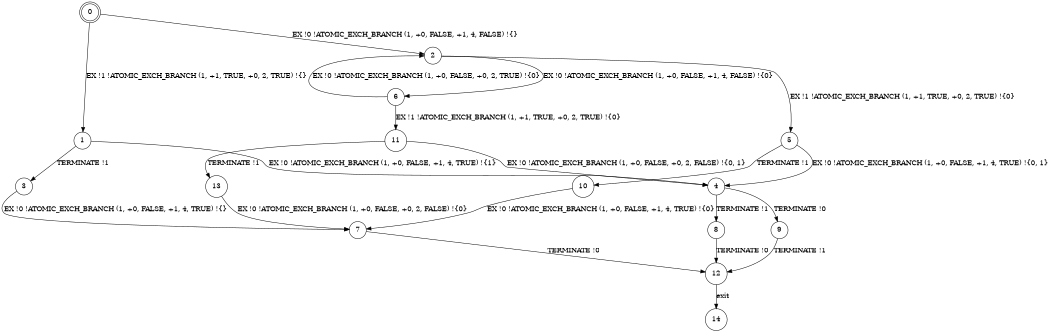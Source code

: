 digraph BCG {
size = "7, 10.5";
center = TRUE;
node [shape = circle];
0 [peripheries = 2];
0 -> 1 [label = "EX !1 !ATOMIC_EXCH_BRANCH (1, +1, TRUE, +0, 2, TRUE) !{}"];
0 -> 2 [label = "EX !0 !ATOMIC_EXCH_BRANCH (1, +0, FALSE, +1, 4, FALSE) !{}"];
1 -> 3 [label = "TERMINATE !1"];
1 -> 4 [label = "EX !0 !ATOMIC_EXCH_BRANCH (1, +0, FALSE, +1, 4, TRUE) !{1}"];
2 -> 5 [label = "EX !1 !ATOMIC_EXCH_BRANCH (1, +1, TRUE, +0, 2, TRUE) !{0}"];
2 -> 6 [label = "EX !0 !ATOMIC_EXCH_BRANCH (1, +0, FALSE, +1, 4, FALSE) !{0}"];
3 -> 7 [label = "EX !0 !ATOMIC_EXCH_BRANCH (1, +0, FALSE, +1, 4, TRUE) !{}"];
4 -> 8 [label = "TERMINATE !1"];
4 -> 9 [label = "TERMINATE !0"];
5 -> 10 [label = "TERMINATE !1"];
5 -> 4 [label = "EX !0 !ATOMIC_EXCH_BRANCH (1, +0, FALSE, +1, 4, TRUE) !{0, 1}"];
6 -> 11 [label = "EX !1 !ATOMIC_EXCH_BRANCH (1, +1, TRUE, +0, 2, TRUE) !{0}"];
6 -> 2 [label = "EX !0 !ATOMIC_EXCH_BRANCH (1, +0, FALSE, +0, 2, TRUE) !{0}"];
7 -> 12 [label = "TERMINATE !0"];
8 -> 12 [label = "TERMINATE !0"];
9 -> 12 [label = "TERMINATE !1"];
10 -> 7 [label = "EX !0 !ATOMIC_EXCH_BRANCH (1, +0, FALSE, +1, 4, TRUE) !{0}"];
11 -> 13 [label = "TERMINATE !1"];
11 -> 4 [label = "EX !0 !ATOMIC_EXCH_BRANCH (1, +0, FALSE, +0, 2, FALSE) !{0, 1}"];
12 -> 14 [label = "exit"];
13 -> 7 [label = "EX !0 !ATOMIC_EXCH_BRANCH (1, +0, FALSE, +0, 2, FALSE) !{0}"];
}
